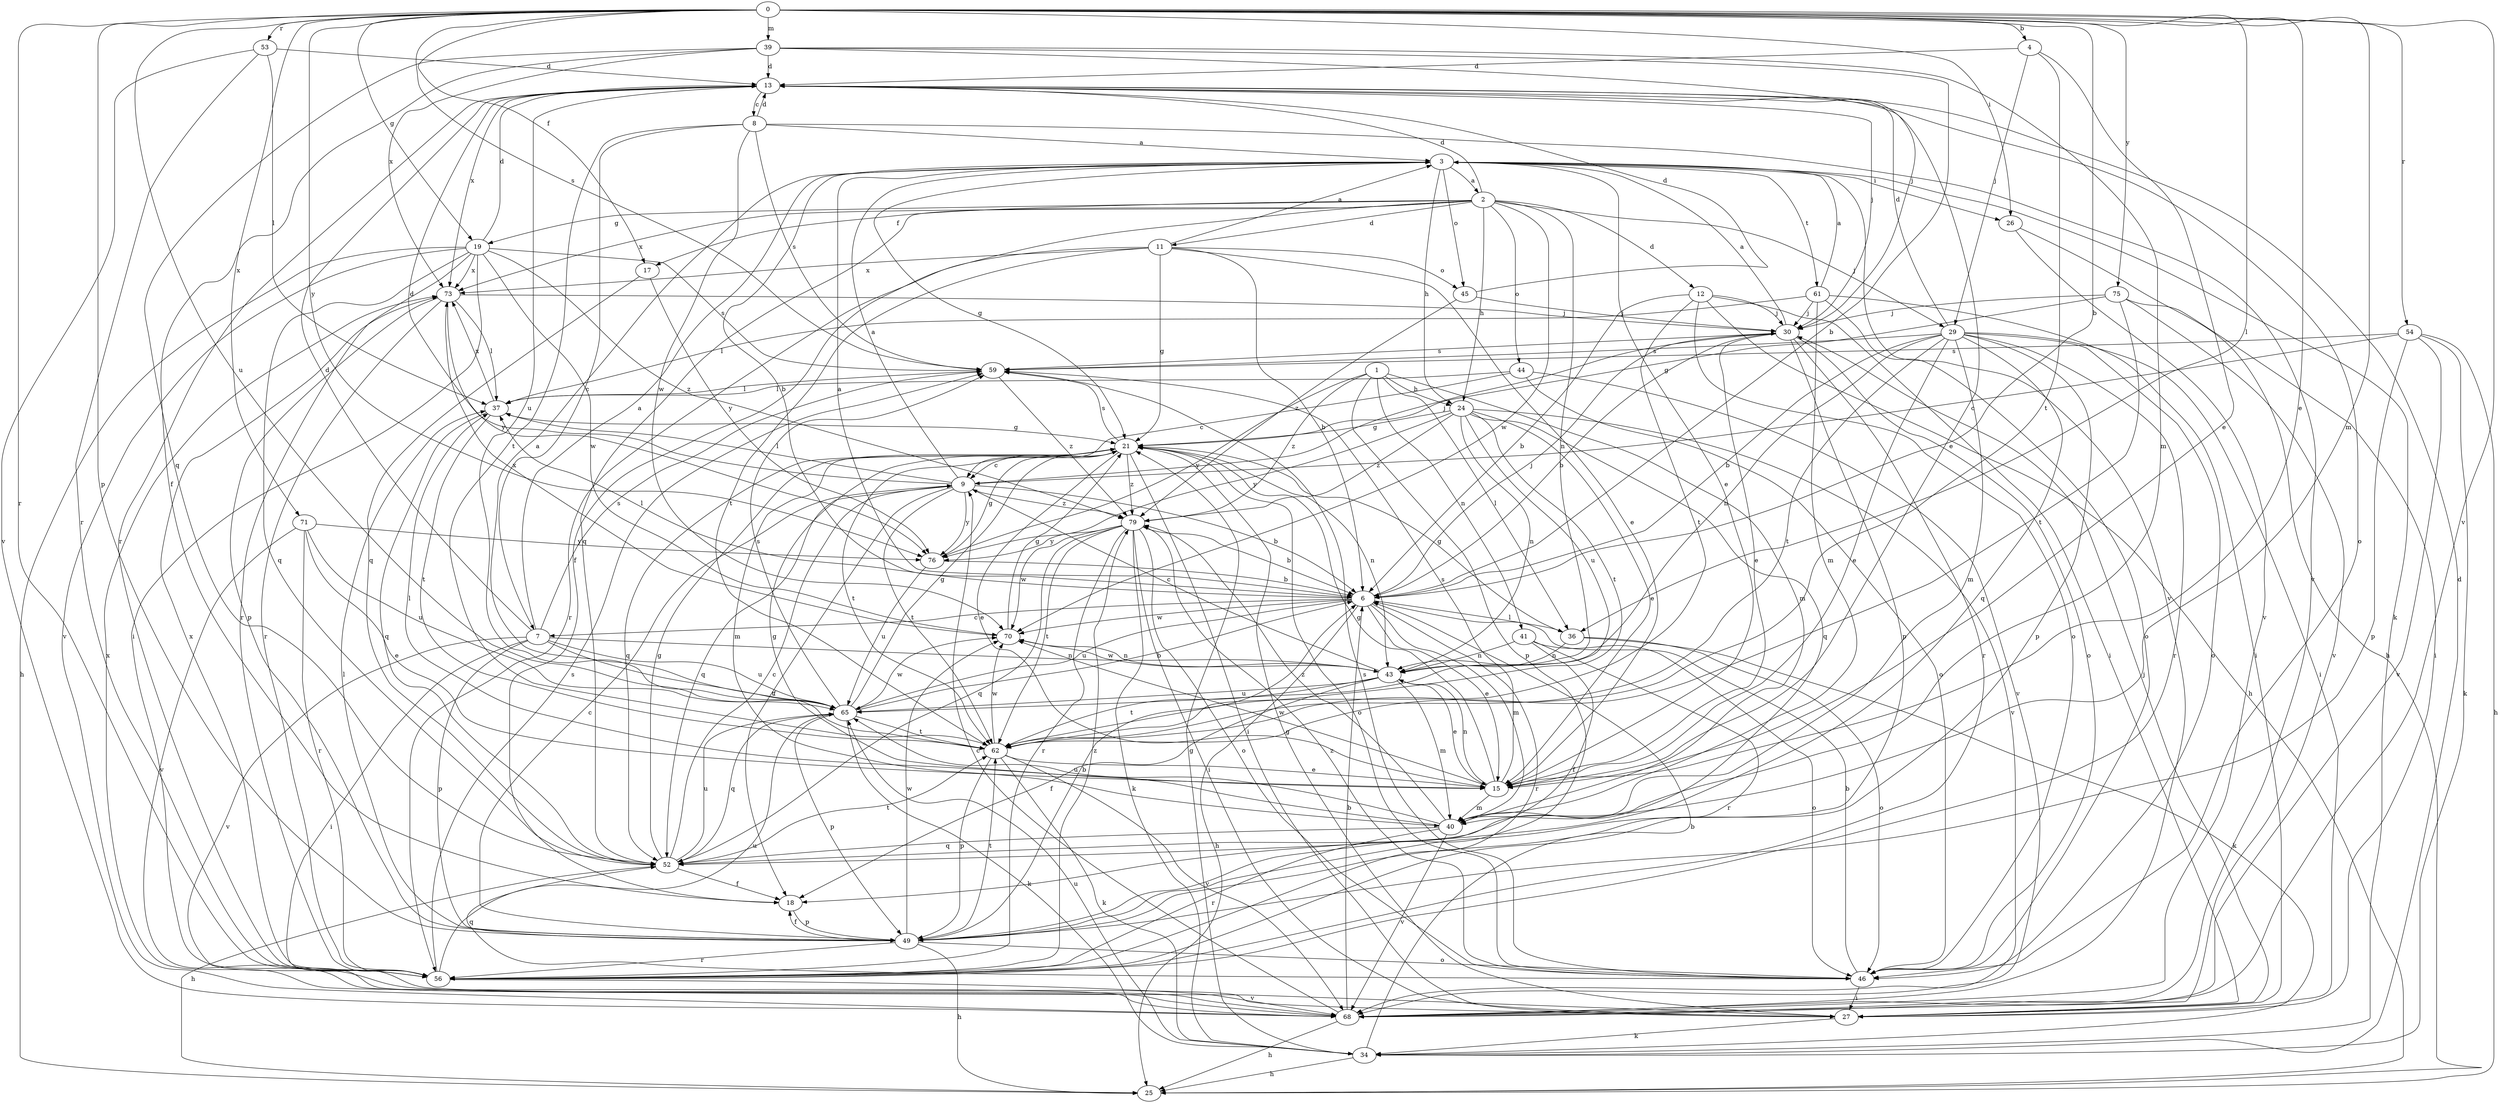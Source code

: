 strict digraph  {
0;
1;
2;
3;
4;
6;
7;
8;
9;
11;
12;
13;
15;
17;
18;
19;
21;
24;
25;
26;
27;
29;
30;
34;
36;
37;
39;
40;
41;
43;
44;
45;
46;
49;
52;
53;
54;
56;
59;
61;
62;
65;
68;
70;
71;
73;
75;
76;
79;
0 -> 4  [label=b];
0 -> 6  [label=b];
0 -> 15  [label=e];
0 -> 17  [label=f];
0 -> 19  [label=g];
0 -> 26  [label=i];
0 -> 36  [label=l];
0 -> 39  [label=m];
0 -> 40  [label=m];
0 -> 49  [label=p];
0 -> 53  [label=r];
0 -> 54  [label=r];
0 -> 56  [label=r];
0 -> 59  [label=s];
0 -> 65  [label=u];
0 -> 68  [label=v];
0 -> 71  [label=x];
0 -> 75  [label=y];
0 -> 76  [label=y];
1 -> 24  [label=h];
1 -> 36  [label=l];
1 -> 40  [label=m];
1 -> 41  [label=n];
1 -> 49  [label=p];
1 -> 76  [label=y];
1 -> 79  [label=z];
2 -> 11  [label=d];
2 -> 12  [label=d];
2 -> 13  [label=d];
2 -> 17  [label=f];
2 -> 18  [label=f];
2 -> 19  [label=g];
2 -> 24  [label=h];
2 -> 29  [label=j];
2 -> 43  [label=n];
2 -> 44  [label=o];
2 -> 52  [label=q];
2 -> 70  [label=w];
2 -> 73  [label=x];
3 -> 2  [label=a];
3 -> 6  [label=b];
3 -> 15  [label=e];
3 -> 21  [label=g];
3 -> 24  [label=h];
3 -> 26  [label=i];
3 -> 34  [label=k];
3 -> 45  [label=o];
3 -> 61  [label=t];
3 -> 68  [label=v];
4 -> 13  [label=d];
4 -> 15  [label=e];
4 -> 29  [label=j];
4 -> 62  [label=t];
6 -> 3  [label=a];
6 -> 7  [label=c];
6 -> 15  [label=e];
6 -> 25  [label=h];
6 -> 30  [label=j];
6 -> 36  [label=l];
6 -> 37  [label=l];
6 -> 40  [label=m];
6 -> 56  [label=r];
6 -> 65  [label=u];
6 -> 70  [label=w];
7 -> 3  [label=a];
7 -> 13  [label=d];
7 -> 27  [label=i];
7 -> 43  [label=n];
7 -> 49  [label=p];
7 -> 59  [label=s];
7 -> 62  [label=t];
7 -> 65  [label=u];
7 -> 68  [label=v];
8 -> 3  [label=a];
8 -> 7  [label=c];
8 -> 13  [label=d];
8 -> 59  [label=s];
8 -> 62  [label=t];
8 -> 68  [label=v];
8 -> 70  [label=w];
9 -> 3  [label=a];
9 -> 6  [label=b];
9 -> 13  [label=d];
9 -> 18  [label=f];
9 -> 30  [label=j];
9 -> 37  [label=l];
9 -> 52  [label=q];
9 -> 62  [label=t];
9 -> 76  [label=y];
9 -> 79  [label=z];
11 -> 3  [label=a];
11 -> 6  [label=b];
11 -> 15  [label=e];
11 -> 21  [label=g];
11 -> 45  [label=o];
11 -> 56  [label=r];
11 -> 62  [label=t];
11 -> 73  [label=x];
12 -> 6  [label=b];
12 -> 25  [label=h];
12 -> 27  [label=i];
12 -> 30  [label=j];
12 -> 46  [label=o];
12 -> 62  [label=t];
13 -> 8  [label=c];
13 -> 15  [label=e];
13 -> 30  [label=j];
13 -> 46  [label=o];
13 -> 56  [label=r];
13 -> 65  [label=u];
13 -> 73  [label=x];
15 -> 21  [label=g];
15 -> 37  [label=l];
15 -> 40  [label=m];
15 -> 43  [label=n];
15 -> 59  [label=s];
15 -> 70  [label=w];
17 -> 52  [label=q];
17 -> 76  [label=y];
18 -> 49  [label=p];
19 -> 13  [label=d];
19 -> 25  [label=h];
19 -> 27  [label=i];
19 -> 52  [label=q];
19 -> 56  [label=r];
19 -> 59  [label=s];
19 -> 68  [label=v];
19 -> 70  [label=w];
19 -> 73  [label=x];
19 -> 79  [label=z];
21 -> 9  [label=c];
21 -> 15  [label=e];
21 -> 27  [label=i];
21 -> 40  [label=m];
21 -> 43  [label=n];
21 -> 46  [label=o];
21 -> 52  [label=q];
21 -> 59  [label=s];
21 -> 62  [label=t];
21 -> 79  [label=z];
24 -> 15  [label=e];
24 -> 21  [label=g];
24 -> 43  [label=n];
24 -> 52  [label=q];
24 -> 62  [label=t];
24 -> 65  [label=u];
24 -> 68  [label=v];
24 -> 76  [label=y];
24 -> 79  [label=z];
26 -> 25  [label=h];
26 -> 68  [label=v];
27 -> 21  [label=g];
27 -> 30  [label=j];
27 -> 34  [label=k];
29 -> 6  [label=b];
29 -> 13  [label=d];
29 -> 15  [label=e];
29 -> 27  [label=i];
29 -> 40  [label=m];
29 -> 43  [label=n];
29 -> 46  [label=o];
29 -> 49  [label=p];
29 -> 52  [label=q];
29 -> 56  [label=r];
29 -> 59  [label=s];
29 -> 62  [label=t];
30 -> 3  [label=a];
30 -> 6  [label=b];
30 -> 15  [label=e];
30 -> 46  [label=o];
30 -> 49  [label=p];
30 -> 56  [label=r];
30 -> 59  [label=s];
34 -> 6  [label=b];
34 -> 13  [label=d];
34 -> 21  [label=g];
34 -> 25  [label=h];
34 -> 65  [label=u];
36 -> 21  [label=g];
36 -> 34  [label=k];
36 -> 43  [label=n];
36 -> 46  [label=o];
37 -> 21  [label=g];
37 -> 52  [label=q];
37 -> 62  [label=t];
37 -> 73  [label=x];
39 -> 6  [label=b];
39 -> 13  [label=d];
39 -> 18  [label=f];
39 -> 30  [label=j];
39 -> 40  [label=m];
39 -> 52  [label=q];
39 -> 73  [label=x];
40 -> 21  [label=g];
40 -> 52  [label=q];
40 -> 56  [label=r];
40 -> 65  [label=u];
40 -> 68  [label=v];
40 -> 79  [label=z];
41 -> 18  [label=f];
41 -> 43  [label=n];
41 -> 46  [label=o];
41 -> 56  [label=r];
43 -> 9  [label=c];
43 -> 15  [label=e];
43 -> 18  [label=f];
43 -> 40  [label=m];
43 -> 62  [label=t];
43 -> 65  [label=u];
43 -> 70  [label=w];
44 -> 9  [label=c];
44 -> 37  [label=l];
44 -> 46  [label=o];
44 -> 68  [label=v];
45 -> 13  [label=d];
45 -> 30  [label=j];
45 -> 79  [label=z];
46 -> 6  [label=b];
46 -> 27  [label=i];
46 -> 52  [label=q];
46 -> 59  [label=s];
46 -> 79  [label=z];
49 -> 6  [label=b];
49 -> 9  [label=c];
49 -> 18  [label=f];
49 -> 25  [label=h];
49 -> 37  [label=l];
49 -> 46  [label=o];
49 -> 56  [label=r];
49 -> 62  [label=t];
49 -> 70  [label=w];
52 -> 9  [label=c];
52 -> 18  [label=f];
52 -> 21  [label=g];
52 -> 25  [label=h];
52 -> 62  [label=t];
52 -> 65  [label=u];
53 -> 13  [label=d];
53 -> 37  [label=l];
53 -> 56  [label=r];
53 -> 68  [label=v];
54 -> 9  [label=c];
54 -> 25  [label=h];
54 -> 34  [label=k];
54 -> 49  [label=p];
54 -> 59  [label=s];
54 -> 68  [label=v];
56 -> 59  [label=s];
56 -> 65  [label=u];
56 -> 68  [label=v];
56 -> 73  [label=x];
56 -> 79  [label=z];
59 -> 37  [label=l];
59 -> 79  [label=z];
61 -> 3  [label=a];
61 -> 27  [label=i];
61 -> 30  [label=j];
61 -> 37  [label=l];
61 -> 40  [label=m];
61 -> 46  [label=o];
62 -> 15  [label=e];
62 -> 34  [label=k];
62 -> 49  [label=p];
62 -> 68  [label=v];
62 -> 70  [label=w];
65 -> 3  [label=a];
65 -> 6  [label=b];
65 -> 21  [label=g];
65 -> 34  [label=k];
65 -> 49  [label=p];
65 -> 52  [label=q];
65 -> 59  [label=s];
65 -> 62  [label=t];
65 -> 70  [label=w];
68 -> 6  [label=b];
68 -> 9  [label=c];
68 -> 25  [label=h];
68 -> 73  [label=x];
70 -> 21  [label=g];
70 -> 43  [label=n];
70 -> 73  [label=x];
71 -> 15  [label=e];
71 -> 56  [label=r];
71 -> 65  [label=u];
71 -> 68  [label=v];
71 -> 76  [label=y];
73 -> 30  [label=j];
73 -> 37  [label=l];
73 -> 49  [label=p];
73 -> 56  [label=r];
73 -> 76  [label=y];
75 -> 21  [label=g];
75 -> 27  [label=i];
75 -> 30  [label=j];
75 -> 62  [label=t];
75 -> 68  [label=v];
76 -> 6  [label=b];
76 -> 21  [label=g];
76 -> 65  [label=u];
79 -> 6  [label=b];
79 -> 27  [label=i];
79 -> 34  [label=k];
79 -> 46  [label=o];
79 -> 52  [label=q];
79 -> 56  [label=r];
79 -> 62  [label=t];
79 -> 70  [label=w];
79 -> 76  [label=y];
}
